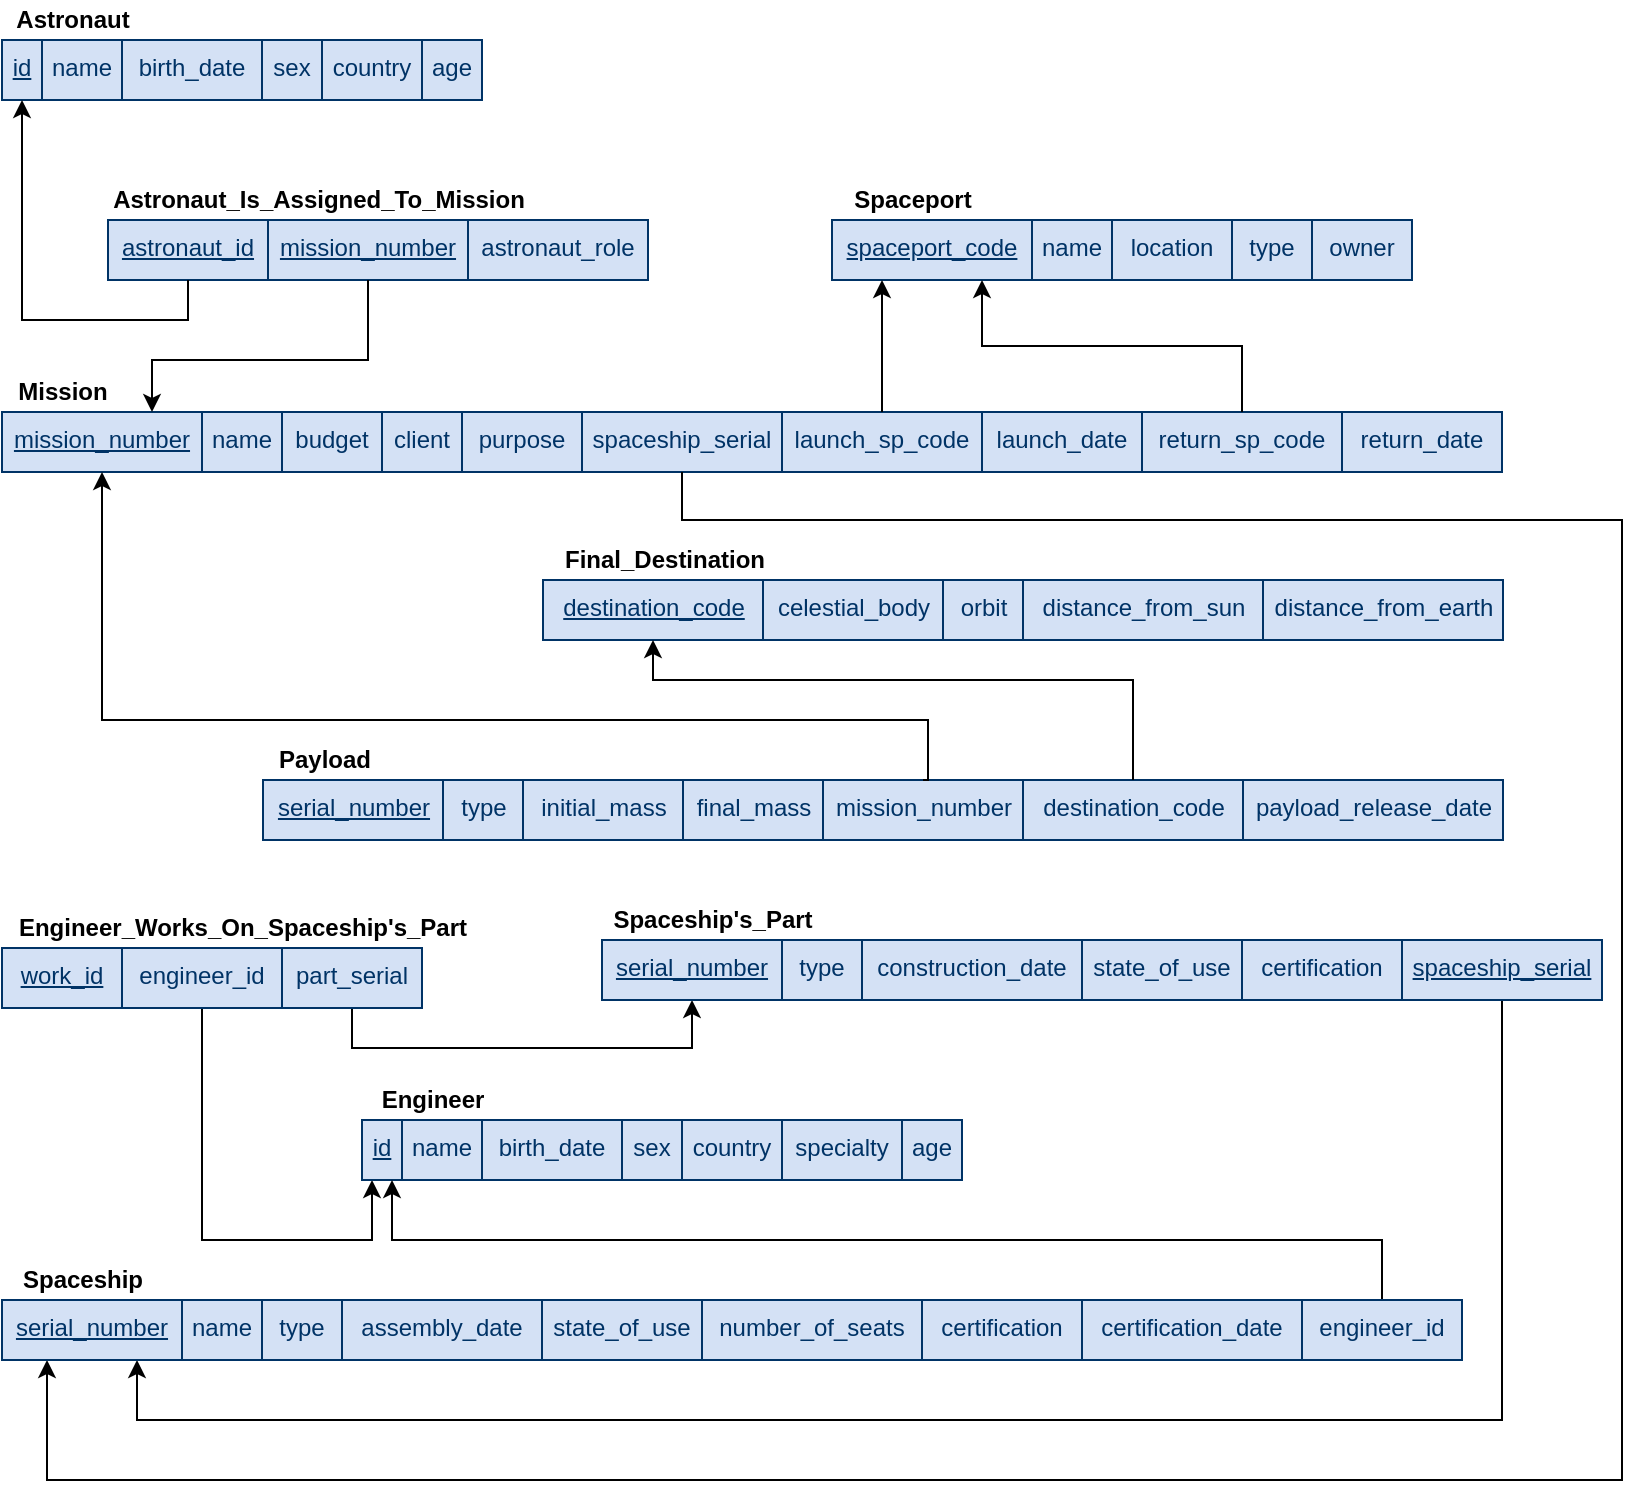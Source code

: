 <mxfile version="14.0.1" type="device"><diagram id="f44Q7LgF1GTTOlc78Bon" name="Page-1"><mxGraphModel dx="2062" dy="1065" grid="1" gridSize="10" guides="1" tooltips="1" connect="1" arrows="1" fold="1" page="1" pageScale="1" pageWidth="827" pageHeight="1169" math="0" shadow="0"><root><mxCell id="0"/><mxCell id="1" parent="0"/><mxCell id="fC9J5FH5SEDg7BvvKlwD-1" value="" style="group" vertex="1" connectable="0" parent="1"><mxGeometry x="785" y="500" width="290" height="50" as="geometry"/></mxCell><mxCell id="fC9J5FH5SEDg7BvvKlwD-2" value="" style="group" vertex="1" connectable="0" parent="fC9J5FH5SEDg7BvvKlwD-1"><mxGeometry y="20" width="290" height="30" as="geometry"/></mxCell><mxCell id="fC9J5FH5SEDg7BvvKlwD-3" value="&lt;div&gt;location&lt;/div&gt;" style="whiteSpace=wrap;html=1;gradientColor=none;shadow=0;fontColor=#003366;align=center;verticalAlign=top;strokeColor=#003366;fillColor=#D4E1F5;autosize=1;collapsible=0;resizeWidth=0;spacingBottom=6;" vertex="1" parent="fC9J5FH5SEDg7BvvKlwD-2"><mxGeometry x="140" width="60" height="30" as="geometry"/></mxCell><mxCell id="fC9J5FH5SEDg7BvvKlwD-4" value="&lt;div&gt;name&lt;/div&gt;" style="whiteSpace=wrap;html=1;gradientColor=none;shadow=0;fontColor=#003366;align=center;verticalAlign=top;strokeColor=#003366;fillColor=#D4E1F5;autosize=1;collapsible=0;resizeWidth=0;spacingBottom=6;" vertex="1" parent="fC9J5FH5SEDg7BvvKlwD-2"><mxGeometry x="100" width="40" height="30" as="geometry"/></mxCell><mxCell id="fC9J5FH5SEDg7BvvKlwD-5" value="&lt;u&gt;spaceport_code&lt;/u&gt;" style="whiteSpace=wrap;html=1;shadow=0;fontColor=#003366;align=center;verticalAlign=top;strokeColor=#003366;fillColor=#D4E1F5;autosize=1;collapsible=0;resizeWidth=0;spacingBottom=6;" vertex="1" parent="fC9J5FH5SEDg7BvvKlwD-2"><mxGeometry width="100" height="30" as="geometry"/></mxCell><mxCell id="fC9J5FH5SEDg7BvvKlwD-6" value="owner" style="whiteSpace=wrap;html=1;gradientColor=none;shadow=0;fontColor=#003366;align=center;verticalAlign=top;strokeColor=#003366;fillColor=#D4E1F5;autosize=1;collapsible=0;resizeWidth=0;spacingBottom=6;" vertex="1" parent="fC9J5FH5SEDg7BvvKlwD-2"><mxGeometry x="240" width="50" height="30" as="geometry"/></mxCell><mxCell id="fC9J5FH5SEDg7BvvKlwD-7" value="&lt;div align=&quot;center&quot;&gt;type&lt;/div&gt;" style="whiteSpace=wrap;html=1;gradientColor=none;shadow=0;fontColor=#003366;align=center;verticalAlign=top;strokeColor=#003366;fillColor=#D4E1F5;autosize=1;collapsible=0;resizeWidth=0;spacingBottom=6;" vertex="1" parent="fC9J5FH5SEDg7BvvKlwD-2"><mxGeometry x="200" width="40" height="30" as="geometry"/></mxCell><mxCell id="fC9J5FH5SEDg7BvvKlwD-8" value="&lt;div&gt;&lt;b&gt;Spaceport&lt;/b&gt;&lt;/div&gt;" style="text;html=1;align=center;verticalAlign=middle;resizable=0;points=[];autosize=1;" vertex="1" parent="fC9J5FH5SEDg7BvvKlwD-1"><mxGeometry width="80" height="20" as="geometry"/></mxCell><mxCell id="fC9J5FH5SEDg7BvvKlwD-9" value="" style="group" vertex="1" connectable="0" parent="1"><mxGeometry x="370" y="410" width="260" height="50" as="geometry"/></mxCell><mxCell id="fC9J5FH5SEDg7BvvKlwD-10" value="" style="group" vertex="1" connectable="0" parent="fC9J5FH5SEDg7BvvKlwD-9"><mxGeometry y="20" width="260" height="30" as="geometry"/></mxCell><mxCell id="fC9J5FH5SEDg7BvvKlwD-11" value="&lt;div align=&quot;center&quot;&gt;birth_date&lt;/div&gt;" style="whiteSpace=wrap;html=1;gradientColor=none;shadow=0;fontColor=#003366;align=center;verticalAlign=top;strokeColor=#003366;fillColor=#D4E1F5;autosize=1;collapsible=0;resizeWidth=0;spacingBottom=6;" vertex="1" parent="fC9J5FH5SEDg7BvvKlwD-10"><mxGeometry x="60" width="70" height="30" as="geometry"/></mxCell><mxCell id="fC9J5FH5SEDg7BvvKlwD-12" value="&lt;div align=&quot;center&quot;&gt;name&lt;/div&gt;" style="whiteSpace=wrap;html=1;gradientColor=none;shadow=0;fontColor=#003366;align=center;verticalAlign=top;strokeColor=#003366;fillColor=#D4E1F5;autosize=1;collapsible=0;resizeWidth=0;spacingBottom=6;" vertex="1" parent="fC9J5FH5SEDg7BvvKlwD-10"><mxGeometry x="20" width="40" height="30" as="geometry"/></mxCell><mxCell id="fC9J5FH5SEDg7BvvKlwD-13" value="&lt;u&gt;id&lt;/u&gt;" style="whiteSpace=wrap;html=1;gradientColor=none;shadow=0;fontColor=#003366;align=center;verticalAlign=top;strokeColor=#003366;fillColor=#D4E1F5;autosize=1;collapsible=0;resizeWidth=0;spacingBottom=6;" vertex="1" parent="fC9J5FH5SEDg7BvvKlwD-10"><mxGeometry width="20" height="30" as="geometry"/></mxCell><mxCell id="fC9J5FH5SEDg7BvvKlwD-14" value="sex" style="whiteSpace=wrap;html=1;gradientColor=none;shadow=0;fontColor=#003366;align=center;verticalAlign=top;strokeColor=#003366;fillColor=#D4E1F5;autosize=1;collapsible=0;resizeWidth=0;spacingBottom=6;" vertex="1" parent="fC9J5FH5SEDg7BvvKlwD-10"><mxGeometry x="130" width="30" height="30" as="geometry"/></mxCell><mxCell id="fC9J5FH5SEDg7BvvKlwD-15" value="country" style="whiteSpace=wrap;html=1;gradientColor=none;shadow=0;fontColor=#003366;align=center;verticalAlign=top;strokeColor=#003366;fillColor=#D4E1F5;autosize=1;collapsible=0;resizeWidth=0;spacingBottom=6;" vertex="1" parent="fC9J5FH5SEDg7BvvKlwD-10"><mxGeometry x="160" width="50" height="30" as="geometry"/></mxCell><mxCell id="fC9J5FH5SEDg7BvvKlwD-16" value="age" style="whiteSpace=wrap;html=1;gradientColor=none;shadow=0;fontColor=#003366;align=center;verticalAlign=top;strokeColor=#003366;fillColor=#D4E1F5;autosize=1;collapsible=0;resizeWidth=0;spacingBottom=6;" vertex="1" parent="fC9J5FH5SEDg7BvvKlwD-10"><mxGeometry x="210" width="30" height="30" as="geometry"/></mxCell><mxCell id="fC9J5FH5SEDg7BvvKlwD-17" value="&lt;div&gt;&lt;b&gt;Astronaut&lt;/b&gt;&lt;/div&gt;" style="text;html=1;align=center;verticalAlign=middle;resizable=0;points=[];autosize=1;" vertex="1" parent="fC9J5FH5SEDg7BvvKlwD-9"><mxGeometry width="70" height="20" as="geometry"/></mxCell><mxCell id="fC9J5FH5SEDg7BvvKlwD-18" value="" style="group" vertex="1" connectable="0" parent="1"><mxGeometry x="500.5" y="780" width="620" height="50" as="geometry"/></mxCell><mxCell id="fC9J5FH5SEDg7BvvKlwD-19" value="" style="group" vertex="1" connectable="0" parent="fC9J5FH5SEDg7BvvKlwD-18"><mxGeometry y="20" width="620" height="30" as="geometry"/></mxCell><mxCell id="fC9J5FH5SEDg7BvvKlwD-20" value="initial_mass" style="whiteSpace=wrap;html=1;gradientColor=none;shadow=0;fontColor=#003366;align=center;verticalAlign=top;strokeColor=#003366;fillColor=#D4E1F5;autosize=1;collapsible=0;resizeWidth=0;spacingBottom=6;" vertex="1" parent="fC9J5FH5SEDg7BvvKlwD-19"><mxGeometry x="130" width="80" height="30" as="geometry"/></mxCell><mxCell id="fC9J5FH5SEDg7BvvKlwD-21" value="type" style="whiteSpace=wrap;html=1;gradientColor=none;shadow=0;fontColor=#003366;align=center;verticalAlign=top;strokeColor=#003366;fillColor=#D4E1F5;autosize=1;collapsible=0;resizeWidth=0;spacingBottom=6;" vertex="1" parent="fC9J5FH5SEDg7BvvKlwD-19"><mxGeometry x="90" width="40" height="30" as="geometry"/></mxCell><mxCell id="fC9J5FH5SEDg7BvvKlwD-22" value="&lt;u&gt;serial_number&lt;/u&gt;" style="whiteSpace=wrap;html=1;shadow=0;fontColor=#003366;align=center;verticalAlign=top;strokeColor=#003366;fillColor=#D4E1F5;autosize=1;collapsible=0;resizeWidth=0;spacingBottom=6;" vertex="1" parent="fC9J5FH5SEDg7BvvKlwD-19"><mxGeometry width="90" height="30" as="geometry"/></mxCell><mxCell id="fC9J5FH5SEDg7BvvKlwD-23" value="mission_number" style="whiteSpace=wrap;html=1;gradientColor=none;shadow=0;fontColor=#003366;align=center;verticalAlign=top;strokeColor=#003366;fillColor=#D4E1F5;autosize=1;collapsible=0;resizeWidth=0;spacingBottom=6;" vertex="1" parent="fC9J5FH5SEDg7BvvKlwD-19"><mxGeometry x="280" width="100" height="30" as="geometry"/></mxCell><mxCell id="fC9J5FH5SEDg7BvvKlwD-24" value="final_mass" style="whiteSpace=wrap;html=1;gradientColor=none;shadow=0;fontColor=#003366;align=center;verticalAlign=top;strokeColor=#003366;fillColor=#D4E1F5;autosize=1;collapsible=0;resizeWidth=0;spacingBottom=6;" vertex="1" parent="fC9J5FH5SEDg7BvvKlwD-19"><mxGeometry x="210" width="70" height="30" as="geometry"/></mxCell><mxCell id="fC9J5FH5SEDg7BvvKlwD-25" value="payload_release_date" style="whiteSpace=wrap;html=1;gradientColor=none;shadow=0;fontColor=#003366;align=center;verticalAlign=top;strokeColor=#003366;fillColor=#D4E1F5;autosize=1;collapsible=0;resizeWidth=0;spacingBottom=6;" vertex="1" parent="fC9J5FH5SEDg7BvvKlwD-19"><mxGeometry x="490" width="130" height="30" as="geometry"/></mxCell><mxCell id="fC9J5FH5SEDg7BvvKlwD-26" value="destination_code" style="whiteSpace=wrap;html=1;gradientColor=none;shadow=0;fontColor=#003366;align=center;verticalAlign=top;strokeColor=#003366;fillColor=#D4E1F5;autosize=1;collapsible=0;resizeWidth=0;spacingBottom=6;" vertex="1" parent="fC9J5FH5SEDg7BvvKlwD-19"><mxGeometry x="380" width="110" height="30" as="geometry"/></mxCell><mxCell id="fC9J5FH5SEDg7BvvKlwD-27" value="&lt;b&gt;Payload&lt;/b&gt;" style="text;html=1;align=center;verticalAlign=middle;resizable=0;points=[];autosize=1;" vertex="1" parent="fC9J5FH5SEDg7BvvKlwD-18"><mxGeometry width="60" height="20" as="geometry"/></mxCell><mxCell id="fC9J5FH5SEDg7BvvKlwD-28" value="" style="group" vertex="1" connectable="0" parent="1"><mxGeometry x="640.5" y="680" width="480" height="50" as="geometry"/></mxCell><mxCell id="fC9J5FH5SEDg7BvvKlwD-29" value="" style="group;container=1;" vertex="1" connectable="0" parent="fC9J5FH5SEDg7BvvKlwD-28"><mxGeometry y="20" width="480" height="30" as="geometry"/></mxCell><mxCell id="fC9J5FH5SEDg7BvvKlwD-30" value="celestial_body" style="whiteSpace=wrap;html=1;gradientColor=none;shadow=0;fontColor=#003366;align=center;verticalAlign=top;strokeColor=#003366;fillColor=#D4E1F5;autosize=1;collapsible=0;resizeWidth=0;spacingBottom=6;" vertex="1" parent="fC9J5FH5SEDg7BvvKlwD-29"><mxGeometry x="110" width="90" height="30" as="geometry"/></mxCell><mxCell id="fC9J5FH5SEDg7BvvKlwD-31" value="&lt;u&gt;destination_code&lt;/u&gt;" style="whiteSpace=wrap;html=1;shadow=0;fontColor=#003366;align=center;verticalAlign=top;strokeColor=#003366;fillColor=#D4E1F5;autosize=1;collapsible=0;resizeWidth=0;spacingBottom=6;" vertex="1" parent="fC9J5FH5SEDg7BvvKlwD-29"><mxGeometry width="110" height="30" as="geometry"/></mxCell><mxCell id="fC9J5FH5SEDg7BvvKlwD-32" value="orbit" style="whiteSpace=wrap;html=1;gradientColor=none;shadow=0;fontColor=#003366;align=center;verticalAlign=top;strokeColor=#003366;fillColor=#D4E1F5;autosize=1;collapsible=0;resizeWidth=0;spacingBottom=6;" vertex="1" parent="fC9J5FH5SEDg7BvvKlwD-29"><mxGeometry x="200" width="40" height="30" as="geometry"/></mxCell><mxCell id="fC9J5FH5SEDg7BvvKlwD-33" value="distance_from_earth" style="whiteSpace=wrap;html=1;gradientColor=none;shadow=0;fontColor=#003366;align=center;verticalAlign=top;strokeColor=#003366;fillColor=#D4E1F5;autosize=1;collapsible=0;resizeWidth=0;spacingBottom=6;" vertex="1" parent="fC9J5FH5SEDg7BvvKlwD-29"><mxGeometry x="360" width="120" height="30" as="geometry"/></mxCell><mxCell id="fC9J5FH5SEDg7BvvKlwD-34" value="distance_from_sun" style="whiteSpace=wrap;html=1;gradientColor=none;shadow=0;fontColor=#003366;align=center;verticalAlign=top;strokeColor=#003366;fillColor=#D4E1F5;autosize=1;collapsible=0;resizeWidth=0;spacingBottom=6;" vertex="1" parent="fC9J5FH5SEDg7BvvKlwD-29"><mxGeometry x="240" width="120" height="30" as="geometry"/></mxCell><mxCell id="fC9J5FH5SEDg7BvvKlwD-35" value="&lt;b&gt;Final_Destination&lt;/b&gt;" style="text;html=1;align=center;verticalAlign=middle;resizable=0;points=[];autosize=1;" vertex="1" parent="fC9J5FH5SEDg7BvvKlwD-28"><mxGeometry width="120" height="20" as="geometry"/></mxCell><mxCell id="fC9J5FH5SEDg7BvvKlwD-36" value="" style="group" vertex="1" connectable="0" parent="1"><mxGeometry x="423" y="500" width="270" height="50" as="geometry"/></mxCell><mxCell id="fC9J5FH5SEDg7BvvKlwD-37" value="" style="group" vertex="1" connectable="0" parent="fC9J5FH5SEDg7BvvKlwD-36"><mxGeometry width="270" height="50" as="geometry"/></mxCell><mxCell id="fC9J5FH5SEDg7BvvKlwD-38" value="" style="group" vertex="1" connectable="0" parent="fC9J5FH5SEDg7BvvKlwD-37"><mxGeometry y="20" width="270" height="30" as="geometry"/></mxCell><mxCell id="fC9J5FH5SEDg7BvvKlwD-39" value="&lt;u&gt;astronaut_id&lt;/u&gt;" style="whiteSpace=wrap;html=1;gradientColor=none;shadow=0;fontColor=#003366;align=center;verticalAlign=top;strokeColor=#003366;fillColor=#D4E1F5;autosize=1;collapsible=0;resizeWidth=0;spacingBottom=6;" vertex="1" parent="fC9J5FH5SEDg7BvvKlwD-38"><mxGeometry width="80" height="30" as="geometry"/></mxCell><mxCell id="fC9J5FH5SEDg7BvvKlwD-40" value="&lt;u&gt;mission_number&lt;/u&gt;" style="whiteSpace=wrap;html=1;gradientColor=none;shadow=0;fontColor=#003366;align=center;verticalAlign=top;strokeColor=#003366;fillColor=#D4E1F5;autosize=1;collapsible=0;resizeWidth=0;spacingBottom=6;" vertex="1" parent="fC9J5FH5SEDg7BvvKlwD-38"><mxGeometry x="80" width="100" height="30" as="geometry"/></mxCell><mxCell id="fC9J5FH5SEDg7BvvKlwD-41" value="astronaut_role" style="whiteSpace=wrap;html=1;gradientColor=none;shadow=0;fontColor=#003366;align=center;verticalAlign=top;strokeColor=#003366;fillColor=#D4E1F5;autosize=1;collapsible=0;resizeWidth=0;spacingBottom=6;" vertex="1" parent="fC9J5FH5SEDg7BvvKlwD-38"><mxGeometry x="180" width="90" height="30" as="geometry"/></mxCell><mxCell id="fC9J5FH5SEDg7BvvKlwD-42" value="&lt;b&gt;Astronaut_Is_Assigned_To_Mission&lt;/b&gt;" style="text;html=1;align=center;verticalAlign=middle;resizable=0;points=[];autosize=1;" vertex="1" parent="fC9J5FH5SEDg7BvvKlwD-36"><mxGeometry width="210" height="20" as="geometry"/></mxCell><mxCell id="fC9J5FH5SEDg7BvvKlwD-43" value="" style="group" vertex="1" connectable="0" parent="1"><mxGeometry x="370" y="596" width="740" height="50" as="geometry"/></mxCell><mxCell id="fC9J5FH5SEDg7BvvKlwD-44" value="&lt;b&gt;Mission&lt;/b&gt;" style="text;html=1;align=center;verticalAlign=middle;resizable=0;points=[];autosize=1;" vertex="1" parent="fC9J5FH5SEDg7BvvKlwD-43"><mxGeometry width="60" height="20" as="geometry"/></mxCell><mxCell id="fC9J5FH5SEDg7BvvKlwD-45" value="&lt;div align=&quot;center&quot;&gt;&lt;u&gt;mission_number&lt;/u&gt;&lt;/div&gt;" style="whiteSpace=wrap;html=1;shadow=0;fontColor=#003366;align=center;verticalAlign=top;strokeColor=#003366;fillColor=#D4E1F5;autosize=1;collapsible=0;resizeWidth=0;spacingBottom=6;" vertex="1" parent="fC9J5FH5SEDg7BvvKlwD-43"><mxGeometry y="20" width="100" height="30" as="geometry"/></mxCell><mxCell id="fC9J5FH5SEDg7BvvKlwD-46" value="&lt;div&gt;name&lt;/div&gt;" style="whiteSpace=wrap;html=1;gradientColor=none;shadow=0;fontColor=#003366;align=center;verticalAlign=top;strokeColor=#003366;fillColor=#D4E1F5;autosize=1;collapsible=0;resizeWidth=0;spacingBottom=6;" vertex="1" parent="fC9J5FH5SEDg7BvvKlwD-43"><mxGeometry x="100" y="20" width="40" height="30" as="geometry"/></mxCell><mxCell id="fC9J5FH5SEDg7BvvKlwD-47" value="budget" style="whiteSpace=wrap;html=1;gradientColor=none;shadow=0;fontColor=#003366;align=center;verticalAlign=top;strokeColor=#003366;fillColor=#D4E1F5;autosize=1;collapsible=0;resizeWidth=0;spacingBottom=6;" vertex="1" parent="fC9J5FH5SEDg7BvvKlwD-43"><mxGeometry x="140" y="20" width="50" height="30" as="geometry"/></mxCell><mxCell id="fC9J5FH5SEDg7BvvKlwD-48" value="client" style="whiteSpace=wrap;html=1;gradientColor=none;shadow=0;fontColor=#003366;align=center;verticalAlign=top;strokeColor=#003366;fillColor=#D4E1F5;autosize=1;collapsible=0;resizeWidth=0;spacingBottom=6;" vertex="1" parent="fC9J5FH5SEDg7BvvKlwD-43"><mxGeometry x="190" y="20" width="40" height="30" as="geometry"/></mxCell><mxCell id="fC9J5FH5SEDg7BvvKlwD-49" value="&lt;div&gt;purpose&lt;/div&gt;" style="whiteSpace=wrap;html=1;gradientColor=none;shadow=0;fontColor=#003366;align=center;verticalAlign=top;strokeColor=#003366;fillColor=#D4E1F5;autosize=1;collapsible=0;resizeWidth=0;spacingBottom=6;" vertex="1" parent="fC9J5FH5SEDg7BvvKlwD-43"><mxGeometry x="230" y="20" width="60" height="30" as="geometry"/></mxCell><mxCell id="fC9J5FH5SEDg7BvvKlwD-50" value="&lt;div&gt;launch_sp_code&lt;/div&gt;" style="whiteSpace=wrap;html=1;gradientColor=none;shadow=0;fontColor=#003366;align=center;verticalAlign=top;strokeColor=#003366;fillColor=#D4E1F5;autosize=1;collapsible=0;resizeWidth=0;spacingBottom=6;" vertex="1" parent="fC9J5FH5SEDg7BvvKlwD-43"><mxGeometry x="390" y="20" width="100" height="30" as="geometry"/></mxCell><mxCell id="fC9J5FH5SEDg7BvvKlwD-51" value="launch_date" style="whiteSpace=wrap;html=1;gradientColor=none;shadow=0;fontColor=#003366;align=center;verticalAlign=top;strokeColor=#003366;fillColor=#D4E1F5;autosize=1;collapsible=0;resizeWidth=0;spacingBottom=6;" vertex="1" parent="fC9J5FH5SEDg7BvvKlwD-43"><mxGeometry x="490" y="20" width="80" height="30" as="geometry"/></mxCell><mxCell id="fC9J5FH5SEDg7BvvKlwD-52" value="&lt;div&gt;return_sp_code&lt;/div&gt;" style="whiteSpace=wrap;html=1;gradientColor=none;shadow=0;fontColor=#003366;align=center;verticalAlign=top;strokeColor=#003366;fillColor=#D4E1F5;autosize=1;collapsible=0;resizeWidth=0;spacingBottom=6;" vertex="1" parent="fC9J5FH5SEDg7BvvKlwD-43"><mxGeometry x="570" y="20" width="100" height="30" as="geometry"/></mxCell><mxCell id="fC9J5FH5SEDg7BvvKlwD-53" value="return_date" style="whiteSpace=wrap;html=1;gradientColor=none;shadow=0;fontColor=#003366;align=center;verticalAlign=top;strokeColor=#003366;fillColor=#D4E1F5;autosize=1;collapsible=0;resizeWidth=0;spacingBottom=6;" vertex="1" parent="fC9J5FH5SEDg7BvvKlwD-43"><mxGeometry x="670" y="20" width="80" height="30" as="geometry"/></mxCell><mxCell id="fC9J5FH5SEDg7BvvKlwD-54" value="spaceship_serial" style="whiteSpace=wrap;html=1;gradientColor=none;shadow=0;fontColor=#003366;align=center;verticalAlign=top;strokeColor=#003366;fillColor=#D4E1F5;autosize=1;collapsible=0;resizeWidth=0;spacingBottom=6;" vertex="1" parent="fC9J5FH5SEDg7BvvKlwD-43"><mxGeometry x="290" y="20" width="100" height="30" as="geometry"/></mxCell><mxCell id="fC9J5FH5SEDg7BvvKlwD-55" style="edgeStyle=orthogonalEdgeStyle;rounded=0;orthogonalLoop=1;jettySize=auto;html=1;exitX=0.5;exitY=0;exitDx=0;exitDy=0;entryX=0.75;entryY=1;entryDx=0;entryDy=0;" edge="1" parent="1" source="fC9J5FH5SEDg7BvvKlwD-52" target="fC9J5FH5SEDg7BvvKlwD-5"><mxGeometry relative="1" as="geometry"/></mxCell><mxCell id="fC9J5FH5SEDg7BvvKlwD-56" style="edgeStyle=orthogonalEdgeStyle;rounded=0;orthogonalLoop=1;jettySize=auto;html=1;exitX=0.5;exitY=1;exitDx=0;exitDy=0;entryX=0.5;entryY=1;entryDx=0;entryDy=0;" edge="1" parent="1" source="fC9J5FH5SEDg7BvvKlwD-39" target="fC9J5FH5SEDg7BvvKlwD-13"><mxGeometry relative="1" as="geometry"/></mxCell><mxCell id="fC9J5FH5SEDg7BvvKlwD-57" style="edgeStyle=orthogonalEdgeStyle;rounded=0;orthogonalLoop=1;jettySize=auto;html=1;exitX=0.5;exitY=0;exitDx=0;exitDy=0;entryX=0.5;entryY=1;entryDx=0;entryDy=0;" edge="1" parent="1" source="fC9J5FH5SEDg7BvvKlwD-26" target="fC9J5FH5SEDg7BvvKlwD-31"><mxGeometry relative="1" as="geometry"><Array as="points"><mxPoint x="935" y="750"/><mxPoint x="695" y="750"/></Array></mxGeometry></mxCell><mxCell id="fC9J5FH5SEDg7BvvKlwD-58" style="edgeStyle=orthogonalEdgeStyle;rounded=0;orthogonalLoop=1;jettySize=auto;html=1;exitX=0.5;exitY=1;exitDx=0;exitDy=0;entryX=0.75;entryY=0;entryDx=0;entryDy=0;" edge="1" parent="1" source="fC9J5FH5SEDg7BvvKlwD-40" target="fC9J5FH5SEDg7BvvKlwD-45"><mxGeometry relative="1" as="geometry"><Array as="points"><mxPoint x="553" y="590"/><mxPoint x="445" y="590"/></Array></mxGeometry></mxCell><mxCell id="fC9J5FH5SEDg7BvvKlwD-59" style="edgeStyle=orthogonalEdgeStyle;rounded=0;orthogonalLoop=1;jettySize=auto;html=1;exitX=0.5;exitY=0;exitDx=0;exitDy=0;" edge="1" parent="1" source="fC9J5FH5SEDg7BvvKlwD-23"><mxGeometry relative="1" as="geometry"><Array as="points"><mxPoint x="833" y="800"/><mxPoint x="833" y="770"/><mxPoint x="420" y="770"/><mxPoint x="420" y="646"/></Array><mxPoint x="420" y="646" as="targetPoint"/></mxGeometry></mxCell><mxCell id="fC9J5FH5SEDg7BvvKlwD-60" style="edgeStyle=orthogonalEdgeStyle;rounded=0;orthogonalLoop=1;jettySize=auto;html=1;exitX=0.5;exitY=0;exitDx=0;exitDy=0;entryX=0.25;entryY=1;entryDx=0;entryDy=0;" edge="1" parent="1" source="fC9J5FH5SEDg7BvvKlwD-50" target="fC9J5FH5SEDg7BvvKlwD-5"><mxGeometry relative="1" as="geometry"><Array as="points"><mxPoint x="810" y="550"/></Array></mxGeometry></mxCell><mxCell id="fC9J5FH5SEDg7BvvKlwD-61" style="edgeStyle=orthogonalEdgeStyle;rounded=0;orthogonalLoop=1;jettySize=auto;html=1;exitX=0.5;exitY=1;exitDx=0;exitDy=0;entryX=0.25;entryY=1;entryDx=0;entryDy=0;" edge="1" parent="1" source="fC9J5FH5SEDg7BvvKlwD-74" target="fC9J5FH5SEDg7BvvKlwD-67"><mxGeometry relative="1" as="geometry"><mxPoint x="484" y="1190" as="targetPoint"/><Array as="points"><mxPoint x="470" y="1030"/><mxPoint x="555" y="1030"/></Array></mxGeometry></mxCell><mxCell id="fC9J5FH5SEDg7BvvKlwD-62" value="" style="group" vertex="1" connectable="0" parent="1"><mxGeometry x="550" y="950" width="320" height="50" as="geometry"/></mxCell><mxCell id="fC9J5FH5SEDg7BvvKlwD-63" value="" style="group" vertex="1" connectable="0" parent="fC9J5FH5SEDg7BvvKlwD-62"><mxGeometry y="20" width="320" height="30" as="geometry"/></mxCell><mxCell id="fC9J5FH5SEDg7BvvKlwD-64" value="specialty" style="whiteSpace=wrap;html=1;gradientColor=none;shadow=0;fontColor=#003366;align=center;verticalAlign=top;strokeColor=#003366;fillColor=#D4E1F5;autosize=1;collapsible=0;resizeWidth=0;spacingBottom=6;" vertex="1" parent="fC9J5FH5SEDg7BvvKlwD-63"><mxGeometry x="210" width="60" height="30" as="geometry"/></mxCell><mxCell id="fC9J5FH5SEDg7BvvKlwD-65" value="&lt;div align=&quot;center&quot;&gt;birth_date&lt;/div&gt;" style="whiteSpace=wrap;html=1;gradientColor=none;shadow=0;fontColor=#003366;align=center;verticalAlign=top;strokeColor=#003366;fillColor=#D4E1F5;autosize=1;collapsible=0;resizeWidth=0;spacingBottom=6;" vertex="1" parent="fC9J5FH5SEDg7BvvKlwD-63"><mxGeometry x="60" width="70" height="30" as="geometry"/></mxCell><mxCell id="fC9J5FH5SEDg7BvvKlwD-66" value="&lt;div align=&quot;center&quot;&gt;name&lt;/div&gt;" style="whiteSpace=wrap;html=1;gradientColor=none;shadow=0;fontColor=#003366;align=center;verticalAlign=top;strokeColor=#003366;fillColor=#D4E1F5;autosize=1;collapsible=0;resizeWidth=0;spacingBottom=6;" vertex="1" parent="fC9J5FH5SEDg7BvvKlwD-63"><mxGeometry x="20" width="40" height="30" as="geometry"/></mxCell><mxCell id="fC9J5FH5SEDg7BvvKlwD-67" value="&lt;u&gt;id&lt;/u&gt;" style="whiteSpace=wrap;html=1;gradientColor=none;shadow=0;fontColor=#003366;align=center;verticalAlign=top;strokeColor=#003366;fillColor=#D4E1F5;autosize=1;collapsible=0;resizeWidth=0;spacingBottom=6;" vertex="1" parent="fC9J5FH5SEDg7BvvKlwD-63"><mxGeometry width="20" height="30" as="geometry"/></mxCell><mxCell id="fC9J5FH5SEDg7BvvKlwD-68" value="sex" style="whiteSpace=wrap;html=1;gradientColor=none;shadow=0;fontColor=#003366;align=center;verticalAlign=top;strokeColor=#003366;fillColor=#D4E1F5;autosize=1;collapsible=0;resizeWidth=0;spacingBottom=6;" vertex="1" parent="fC9J5FH5SEDg7BvvKlwD-63"><mxGeometry x="130" width="30" height="30" as="geometry"/></mxCell><mxCell id="fC9J5FH5SEDg7BvvKlwD-69" value="country" style="whiteSpace=wrap;html=1;gradientColor=none;shadow=0;fontColor=#003366;align=center;verticalAlign=top;strokeColor=#003366;fillColor=#D4E1F5;autosize=1;collapsible=0;resizeWidth=0;spacingBottom=6;" vertex="1" parent="fC9J5FH5SEDg7BvvKlwD-63"><mxGeometry x="160" width="50" height="30" as="geometry"/></mxCell><mxCell id="fC9J5FH5SEDg7BvvKlwD-70" value="age" style="whiteSpace=wrap;html=1;gradientColor=none;shadow=0;fontColor=#003366;align=center;verticalAlign=top;strokeColor=#003366;fillColor=#D4E1F5;autosize=1;collapsible=0;resizeWidth=0;spacingBottom=6;" vertex="1" parent="fC9J5FH5SEDg7BvvKlwD-63"><mxGeometry x="270" width="30" height="30" as="geometry"/></mxCell><mxCell id="fC9J5FH5SEDg7BvvKlwD-71" value="&lt;div&gt;&lt;b&gt;Engineer&lt;/b&gt;&lt;/div&gt;" style="text;html=1;align=center;verticalAlign=middle;resizable=0;points=[];autosize=1;" vertex="1" parent="fC9J5FH5SEDg7BvvKlwD-62"><mxGeometry width="70" height="20" as="geometry"/></mxCell><mxCell id="fC9J5FH5SEDg7BvvKlwD-72" value="" style="group" vertex="1" connectable="0" parent="1"><mxGeometry x="646" y="890" width="500" height="50" as="geometry"/></mxCell><mxCell id="fC9J5FH5SEDg7BvvKlwD-73" value="&lt;u&gt;work_id&lt;/u&gt;" style="whiteSpace=wrap;html=1;gradientColor=none;shadow=0;fontColor=#003366;align=center;verticalAlign=top;strokeColor=#003366;fillColor=#D4E1F5;autosize=1;collapsible=0;resizeWidth=0;spacingBottom=6;" vertex="1" parent="1"><mxGeometry x="370" y="884" width="60" height="30" as="geometry"/></mxCell><mxCell id="fC9J5FH5SEDg7BvvKlwD-74" value="engineer_id" style="whiteSpace=wrap;html=1;gradientColor=none;shadow=0;fontColor=#003366;align=center;verticalAlign=top;strokeColor=#003366;fillColor=#D4E1F5;autosize=1;collapsible=0;resizeWidth=0;spacingBottom=6;" vertex="1" parent="1"><mxGeometry x="430" y="884" width="80" height="30" as="geometry"/></mxCell><mxCell id="fC9J5FH5SEDg7BvvKlwD-75" style="edgeStyle=orthogonalEdgeStyle;rounded=0;orthogonalLoop=1;jettySize=auto;html=1;exitX=0.5;exitY=1;exitDx=0;exitDy=0;entryX=0.5;entryY=1;entryDx=0;entryDy=0;" edge="1" parent="1" source="fC9J5FH5SEDg7BvvKlwD-76" target="fC9J5FH5SEDg7BvvKlwD-82"><mxGeometry relative="1" as="geometry"/></mxCell><mxCell id="fC9J5FH5SEDg7BvvKlwD-76" value="part_serial" style="whiteSpace=wrap;html=1;gradientColor=none;shadow=0;fontColor=#003366;align=center;verticalAlign=top;strokeColor=#003366;fillColor=#D4E1F5;autosize=1;collapsible=0;resizeWidth=0;spacingBottom=6;" vertex="1" parent="1"><mxGeometry x="510" y="884" width="70" height="30" as="geometry"/></mxCell><mxCell id="fC9J5FH5SEDg7BvvKlwD-77" value="&lt;b&gt;Engineer_Works_On_Spaceship's_Part&lt;/b&gt;" style="text;html=1;align=center;verticalAlign=middle;resizable=0;points=[];autosize=1;" vertex="1" parent="1"><mxGeometry x="370" y="864" width="240" height="20" as="geometry"/></mxCell><mxCell id="fC9J5FH5SEDg7BvvKlwD-78" style="edgeStyle=orthogonalEdgeStyle;rounded=0;orthogonalLoop=1;jettySize=auto;html=1;exitX=0.5;exitY=1;exitDx=0;exitDy=0;entryX=0.25;entryY=1;entryDx=0;entryDy=0;" edge="1" parent="1" source="fC9J5FH5SEDg7BvvKlwD-54" target="fC9J5FH5SEDg7BvvKlwD-91"><mxGeometry relative="1" as="geometry"><Array as="points"><mxPoint x="710" y="670"/><mxPoint x="1180" y="670"/><mxPoint x="1180" y="1150"/><mxPoint x="393" y="1150"/></Array></mxGeometry></mxCell><mxCell id="fC9J5FH5SEDg7BvvKlwD-79" style="edgeStyle=orthogonalEdgeStyle;rounded=0;orthogonalLoop=1;jettySize=auto;html=1;exitX=0.5;exitY=0;exitDx=0;exitDy=0;entryX=0.75;entryY=1;entryDx=0;entryDy=0;" edge="1" parent="1" source="fC9J5FH5SEDg7BvvKlwD-89" target="fC9J5FH5SEDg7BvvKlwD-67"><mxGeometry relative="1" as="geometry"><Array as="points"><mxPoint x="1060" y="1030"/><mxPoint x="565" y="1030"/></Array></mxGeometry></mxCell><mxCell id="fC9J5FH5SEDg7BvvKlwD-80" style="edgeStyle=orthogonalEdgeStyle;rounded=0;orthogonalLoop=1;jettySize=auto;html=1;exitX=0.5;exitY=1;exitDx=0;exitDy=0;entryX=0.75;entryY=1;entryDx=0;entryDy=0;" edge="1" parent="1" source="fC9J5FH5SEDg7BvvKlwD-81" target="fC9J5FH5SEDg7BvvKlwD-91"><mxGeometry relative="1" as="geometry"><Array as="points"><mxPoint x="1120" y="1120"/><mxPoint x="438" y="1120"/></Array></mxGeometry></mxCell><mxCell id="fC9J5FH5SEDg7BvvKlwD-81" value="&lt;u&gt;spaceship_serial&lt;/u&gt;" style="whiteSpace=wrap;html=1;gradientColor=none;shadow=0;fontColor=#003366;align=center;verticalAlign=top;strokeColor=#003366;fillColor=#D4E1F5;autosize=1;collapsible=0;resizeWidth=0;spacingBottom=6;" vertex="1" parent="1"><mxGeometry x="1070" y="880" width="100" height="30" as="geometry"/></mxCell><mxCell id="fC9J5FH5SEDg7BvvKlwD-82" value="&lt;u&gt;serial_number&lt;/u&gt;" style="whiteSpace=wrap;html=1;gradientColor=none;shadow=0;fontColor=#003366;align=center;verticalAlign=top;strokeColor=#003366;fillColor=#D4E1F5;autosize=1;collapsible=0;resizeWidth=0;spacingBottom=6;" vertex="1" parent="1"><mxGeometry x="670" y="880" width="90" height="30" as="geometry"/></mxCell><mxCell id="fC9J5FH5SEDg7BvvKlwD-83" value="state_of_use" style="whiteSpace=wrap;html=1;gradientColor=none;shadow=0;fontColor=#003366;align=center;verticalAlign=top;strokeColor=#003366;fillColor=#D4E1F5;autosize=1;collapsible=0;resizeWidth=0;spacingBottom=6;" vertex="1" parent="1"><mxGeometry x="910" y="880" width="80" height="30" as="geometry"/></mxCell><mxCell id="fC9J5FH5SEDg7BvvKlwD-84" value="type" style="whiteSpace=wrap;html=1;gradientColor=none;shadow=0;fontColor=#003366;align=center;verticalAlign=top;strokeColor=#003366;fillColor=#D4E1F5;autosize=1;collapsible=0;resizeWidth=0;spacingBottom=6;" vertex="1" parent="1"><mxGeometry x="760" y="880" width="40" height="30" as="geometry"/></mxCell><mxCell id="fC9J5FH5SEDg7BvvKlwD-85" value="construction_date" style="whiteSpace=wrap;html=1;gradientColor=none;shadow=0;fontColor=#003366;align=center;verticalAlign=top;strokeColor=#003366;fillColor=#D4E1F5;autosize=1;collapsible=0;resizeWidth=0;spacingBottom=6;" vertex="1" parent="1"><mxGeometry x="800" y="880" width="110" height="30" as="geometry"/></mxCell><mxCell id="fC9J5FH5SEDg7BvvKlwD-86" value="certification" style="whiteSpace=wrap;html=1;gradientColor=none;shadow=0;fontColor=#003366;align=center;verticalAlign=top;strokeColor=#003366;fillColor=#D4E1F5;autosize=1;collapsible=0;resizeWidth=0;spacingBottom=6;" vertex="1" parent="1"><mxGeometry x="990" y="880" width="80" height="30" as="geometry"/></mxCell><mxCell id="fC9J5FH5SEDg7BvvKlwD-87" value="&lt;b&gt;Spaceship's_Part&lt;/b&gt;" style="text;html=1;align=center;verticalAlign=middle;resizable=0;points=[];autosize=1;" vertex="1" parent="1"><mxGeometry x="670" y="860" width="110" height="20" as="geometry"/></mxCell><mxCell id="fC9J5FH5SEDg7BvvKlwD-88" value="" style="group" vertex="1" connectable="0" parent="1"><mxGeometry x="370" y="1040" width="730" height="60" as="geometry"/></mxCell><mxCell id="fC9J5FH5SEDg7BvvKlwD-89" value="engineer_id" style="whiteSpace=wrap;html=1;gradientColor=none;shadow=0;fontColor=#003366;align=center;verticalAlign=top;strokeColor=#003366;fillColor=#D4E1F5;autosize=1;collapsible=0;resizeWidth=0;spacingBottom=6;" vertex="1" parent="fC9J5FH5SEDg7BvvKlwD-88"><mxGeometry x="650" y="20" width="80" height="30" as="geometry"/></mxCell><mxCell id="fC9J5FH5SEDg7BvvKlwD-90" value="" style="group;rotation=0;" vertex="1" connectable="0" parent="fC9J5FH5SEDg7BvvKlwD-88"><mxGeometry y="20" width="635" height="40" as="geometry"/></mxCell><mxCell id="fC9J5FH5SEDg7BvvKlwD-91" value="&lt;u&gt;serial_number&lt;/u&gt;" style="whiteSpace=wrap;html=1;gradientColor=none;shadow=0;fontColor=#003366;align=center;verticalAlign=top;strokeColor=#003366;fillColor=#D4E1F5;autosize=1;collapsible=0;resizeWidth=0;spacingBottom=6;rotation=0;" vertex="1" parent="fC9J5FH5SEDg7BvvKlwD-90"><mxGeometry width="90" height="30" as="geometry"/></mxCell><mxCell id="fC9J5FH5SEDg7BvvKlwD-92" value="state_of_use" style="whiteSpace=wrap;html=1;gradientColor=none;shadow=0;fontColor=#003366;align=center;verticalAlign=top;strokeColor=#003366;fillColor=#D4E1F5;autosize=1;collapsible=0;resizeWidth=0;spacingBottom=6;rotation=0;" vertex="1" parent="fC9J5FH5SEDg7BvvKlwD-90"><mxGeometry x="270" width="80" height="30" as="geometry"/></mxCell><mxCell id="fC9J5FH5SEDg7BvvKlwD-93" value="&lt;div&gt;name&lt;/div&gt;" style="whiteSpace=wrap;html=1;gradientColor=none;shadow=0;fontColor=#003366;align=center;verticalAlign=top;strokeColor=#003366;fillColor=#D4E1F5;autosize=1;collapsible=0;resizeWidth=0;spacingBottom=6;rotation=0;" vertex="1" parent="fC9J5FH5SEDg7BvvKlwD-90"><mxGeometry x="90" width="40" height="30" as="geometry"/></mxCell><mxCell id="fC9J5FH5SEDg7BvvKlwD-94" value="type" style="whiteSpace=wrap;html=1;gradientColor=none;shadow=0;fontColor=#003366;align=center;verticalAlign=top;strokeColor=#003366;fillColor=#D4E1F5;autosize=1;collapsible=0;resizeWidth=0;spacingBottom=6;rotation=0;" vertex="1" parent="fC9J5FH5SEDg7BvvKlwD-90"><mxGeometry x="130" width="40" height="30" as="geometry"/></mxCell><mxCell id="fC9J5FH5SEDg7BvvKlwD-95" value="assembly_date" style="whiteSpace=wrap;html=1;gradientColor=none;shadow=0;fontColor=#003366;align=center;verticalAlign=top;strokeColor=#003366;fillColor=#D4E1F5;autosize=1;collapsible=0;resizeWidth=0;spacingBottom=6;rotation=0;" vertex="1" parent="fC9J5FH5SEDg7BvvKlwD-90"><mxGeometry x="170" width="100" height="30" as="geometry"/></mxCell><mxCell id="fC9J5FH5SEDg7BvvKlwD-96" value="number_of_seats" style="whiteSpace=wrap;html=1;gradientColor=none;shadow=0;fontColor=#003366;align=center;verticalAlign=top;strokeColor=#003366;fillColor=#D4E1F5;autosize=1;collapsible=0;resizeWidth=0;spacingBottom=6;rotation=0;" vertex="1" parent="fC9J5FH5SEDg7BvvKlwD-90"><mxGeometry x="350" width="110" height="30" as="geometry"/></mxCell><mxCell id="fC9J5FH5SEDg7BvvKlwD-97" value="certification" style="whiteSpace=wrap;html=1;gradientColor=none;shadow=0;fontColor=#003366;align=center;verticalAlign=top;strokeColor=#003366;fillColor=#D4E1F5;autosize=1;collapsible=0;resizeWidth=0;spacingBottom=6;rotation=0;" vertex="1" parent="fC9J5FH5SEDg7BvvKlwD-90"><mxGeometry x="460" width="80" height="30" as="geometry"/></mxCell><mxCell id="fC9J5FH5SEDg7BvvKlwD-98" value="certification_date" style="whiteSpace=wrap;html=1;gradientColor=none;shadow=0;fontColor=#003366;align=center;verticalAlign=top;strokeColor=#003366;fillColor=#D4E1F5;autosize=1;collapsible=0;resizeWidth=0;spacingBottom=6;rotation=0;" vertex="1" parent="fC9J5FH5SEDg7BvvKlwD-90"><mxGeometry x="540" width="110" height="30" as="geometry"/></mxCell><mxCell id="fC9J5FH5SEDg7BvvKlwD-99" value="&lt;div&gt;&lt;b&gt;Spaceship&lt;/b&gt;&lt;/div&gt;" style="text;html=1;align=center;verticalAlign=middle;resizable=0;points=[];autosize=1;rotation=0;" vertex="1" parent="fC9J5FH5SEDg7BvvKlwD-88"><mxGeometry width="80" height="20" as="geometry"/></mxCell></root></mxGraphModel></diagram></mxfile>